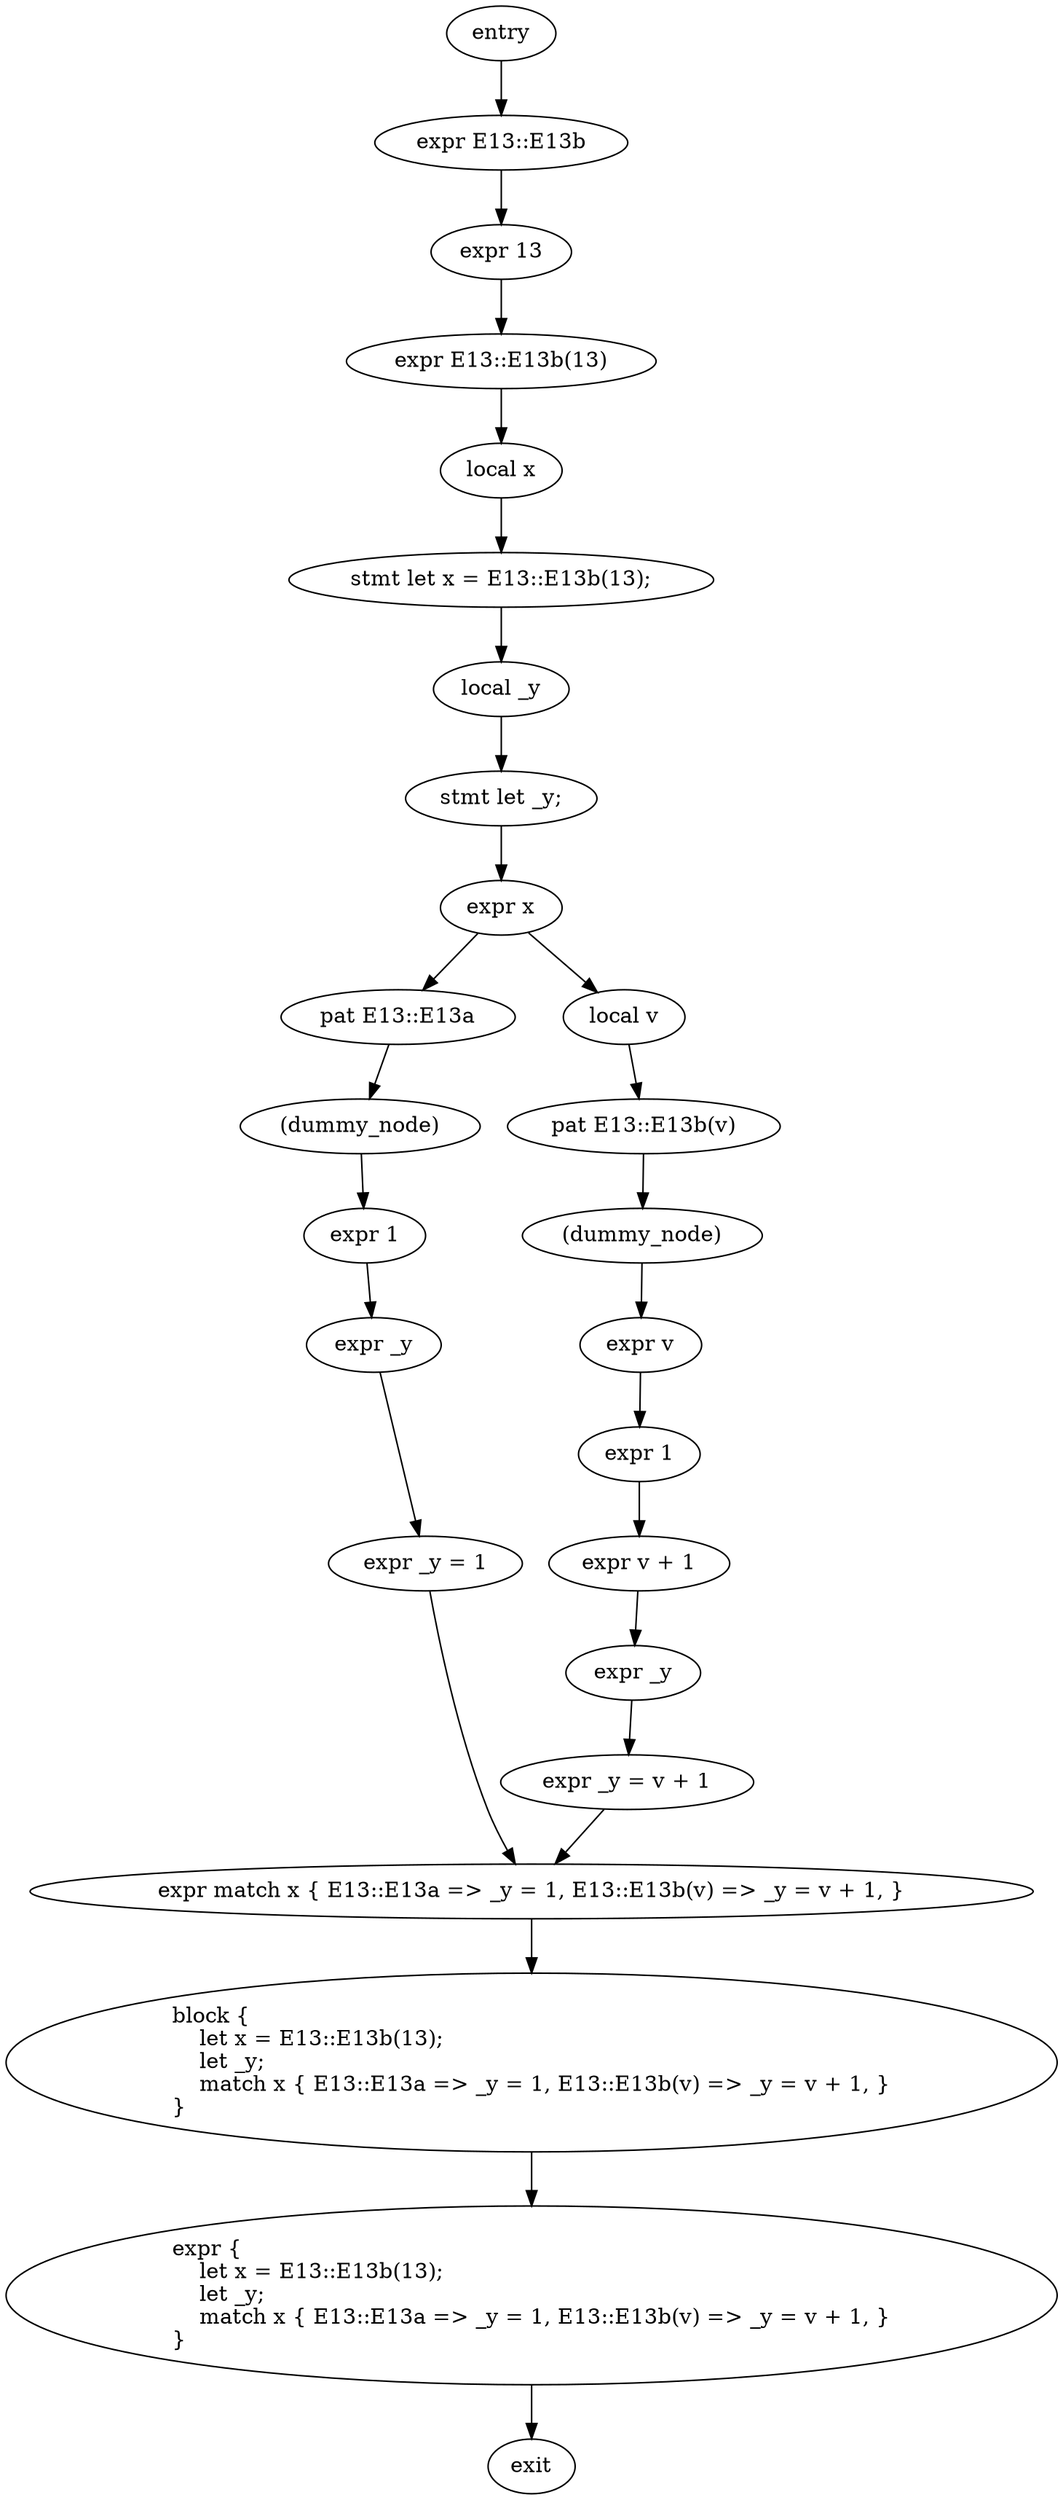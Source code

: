 digraph block {
    N0[label="entry"];
    N1[label="exit"];
    N2[label="expr E13::E13b"];
    N3[label="expr 13"];
    N4[label="expr E13::E13b(13)"];
    N5[label="local x"];
    N6[label="stmt let x = E13::E13b(13);"];
    N7[label="local _y"];
    N8[label="stmt let _y;"];
    N9[label="expr x"];
    N10[label="expr match x { E13::E13a => _y = 1, E13::E13b(v) => _y = v + 1, }"];
    N11[label="(dummy_node)"];
    N12[label="pat E13::E13a"];
    N13[label="expr 1"];
    N14[label="expr _y"];
    N15[label="expr _y = 1"];
    N16[label="(dummy_node)"];
    N17[label="local v"];
    N18[label="pat E13::E13b(v)"];
    N19[label="expr v"];
    N20[label="expr 1"];
    N21[label="expr v + 1"];
    N22[label="expr _y"];
    N23[label="expr _y = v + 1"];
    N24[label="block {\l    let x = E13::E13b(13);\l    let _y;\l    match x { E13::E13a => _y = 1, E13::E13b(v) => _y = v + 1, }\l}\l"];
    N25[label="expr {\l    let x = E13::E13b(13);\l    let _y;\l    match x { E13::E13a => _y = 1, E13::E13b(v) => _y = v + 1, }\l}\l"];
    N0 -> N2;
    N2 -> N3;
    N3 -> N4;
    N4 -> N5;
    N5 -> N6;
    N6 -> N7;
    N7 -> N8;
    N8 -> N9;
    N9 -> N12;
    N12 -> N11;
    N11 -> N13;
    N13 -> N14;
    N14 -> N15;
    N15 -> N10;
    N9 -> N17;
    N17 -> N18;
    N18 -> N16;
    N16 -> N19;
    N19 -> N20;
    N20 -> N21;
    N21 -> N22;
    N22 -> N23;
    N23 -> N10;
    N10 -> N24;
    N24 -> N25;
    N25 -> N1;
}
